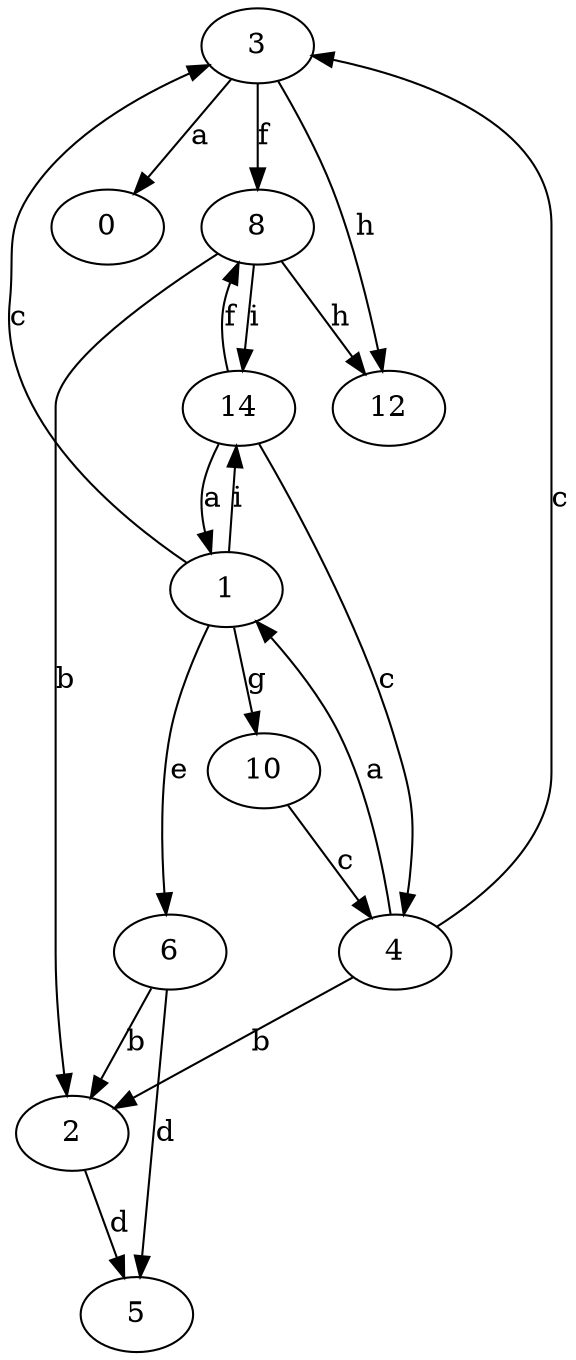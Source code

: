 strict digraph  {
0;
1;
2;
3;
4;
5;
6;
8;
10;
12;
14;
1 -> 3  [label=c];
1 -> 6  [label=e];
1 -> 10  [label=g];
1 -> 14  [label=i];
2 -> 5  [label=d];
3 -> 0  [label=a];
3 -> 8  [label=f];
3 -> 12  [label=h];
4 -> 1  [label=a];
4 -> 2  [label=b];
4 -> 3  [label=c];
6 -> 2  [label=b];
6 -> 5  [label=d];
8 -> 2  [label=b];
8 -> 12  [label=h];
8 -> 14  [label=i];
10 -> 4  [label=c];
14 -> 1  [label=a];
14 -> 4  [label=c];
14 -> 8  [label=f];
}
